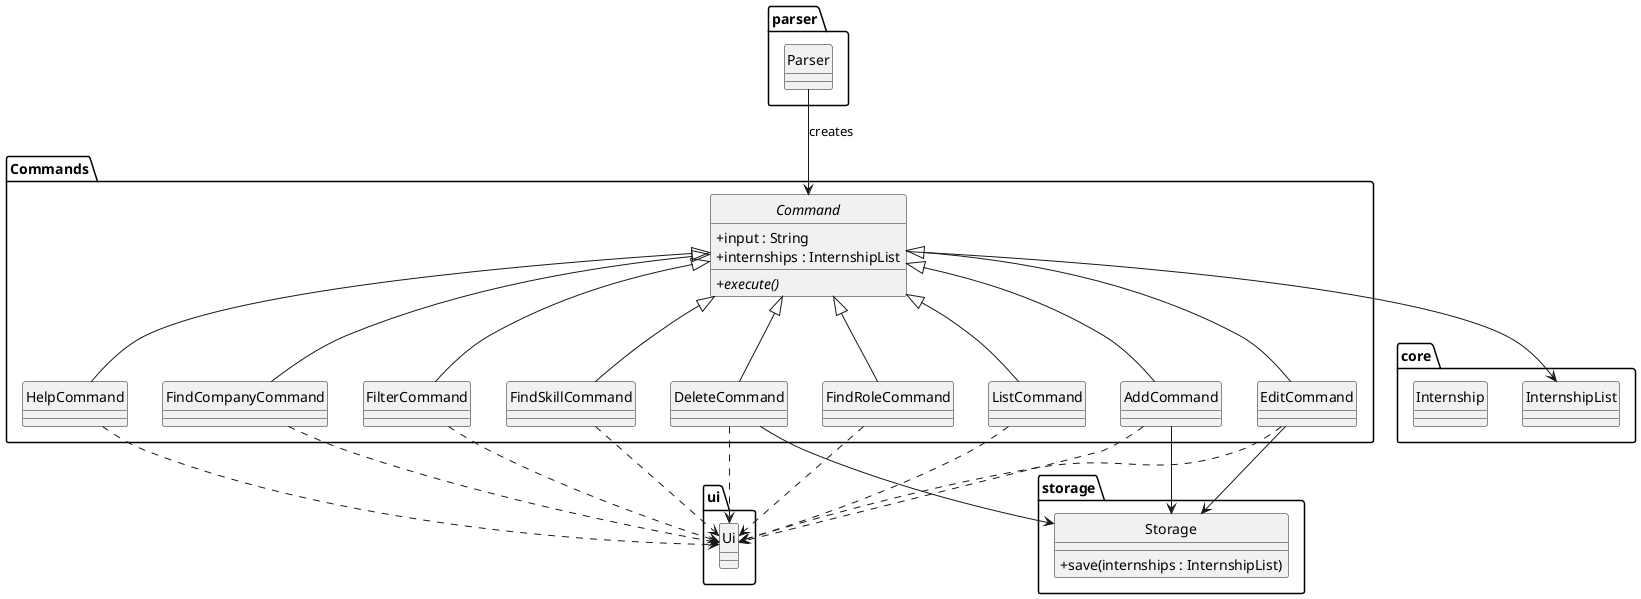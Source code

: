 @startuml
hide circle
skinparam classAttributeIconSize 0

package "Commands" {
    abstract class Command {
        + execute() {abstract}
        + input : String
        + internships : InternshipList
    }

    class AddCommand
    class DeleteCommand
    class EditCommand
    class FindCompanyCommand
    class FindRoleCommand
    class FindSkillCommand
    class FilterCommand
    class HelpCommand
    class ListCommand

    Command <|-- AddCommand
    Command <|-- DeleteCommand
    Command <|-- EditCommand
    Command <|-- FindCompanyCommand
    Command <|-- FindRoleCommand
    Command <|-- FindSkillCommand
    Command <|-- FilterCommand
    Command <|-- HelpCommand
    Command <|-- ListCommand
}

package "core" {
    class InternshipList
    class Internship
}

package "parser" {
    class Parser
}

package "ui" {
    class Ui
}

package "storage" {
    class Storage {
        + save(internships : InternshipList)
    }
}

' External Dependencies
Parser --> Command : creates
Command --> InternshipList
AddCommand --> Storage
DeleteCommand --> Storage
EditCommand --> Storage
AddCommand ..> Ui
DeleteCommand ..> Ui
EditCommand ..> Ui
FindCompanyCommand ..> Ui
FindRoleCommand ..> Ui
FindSkillCommand ..> Ui
FilterCommand ..> Ui
HelpCommand ..> Ui
ListCommand ..> Ui

@enduml

